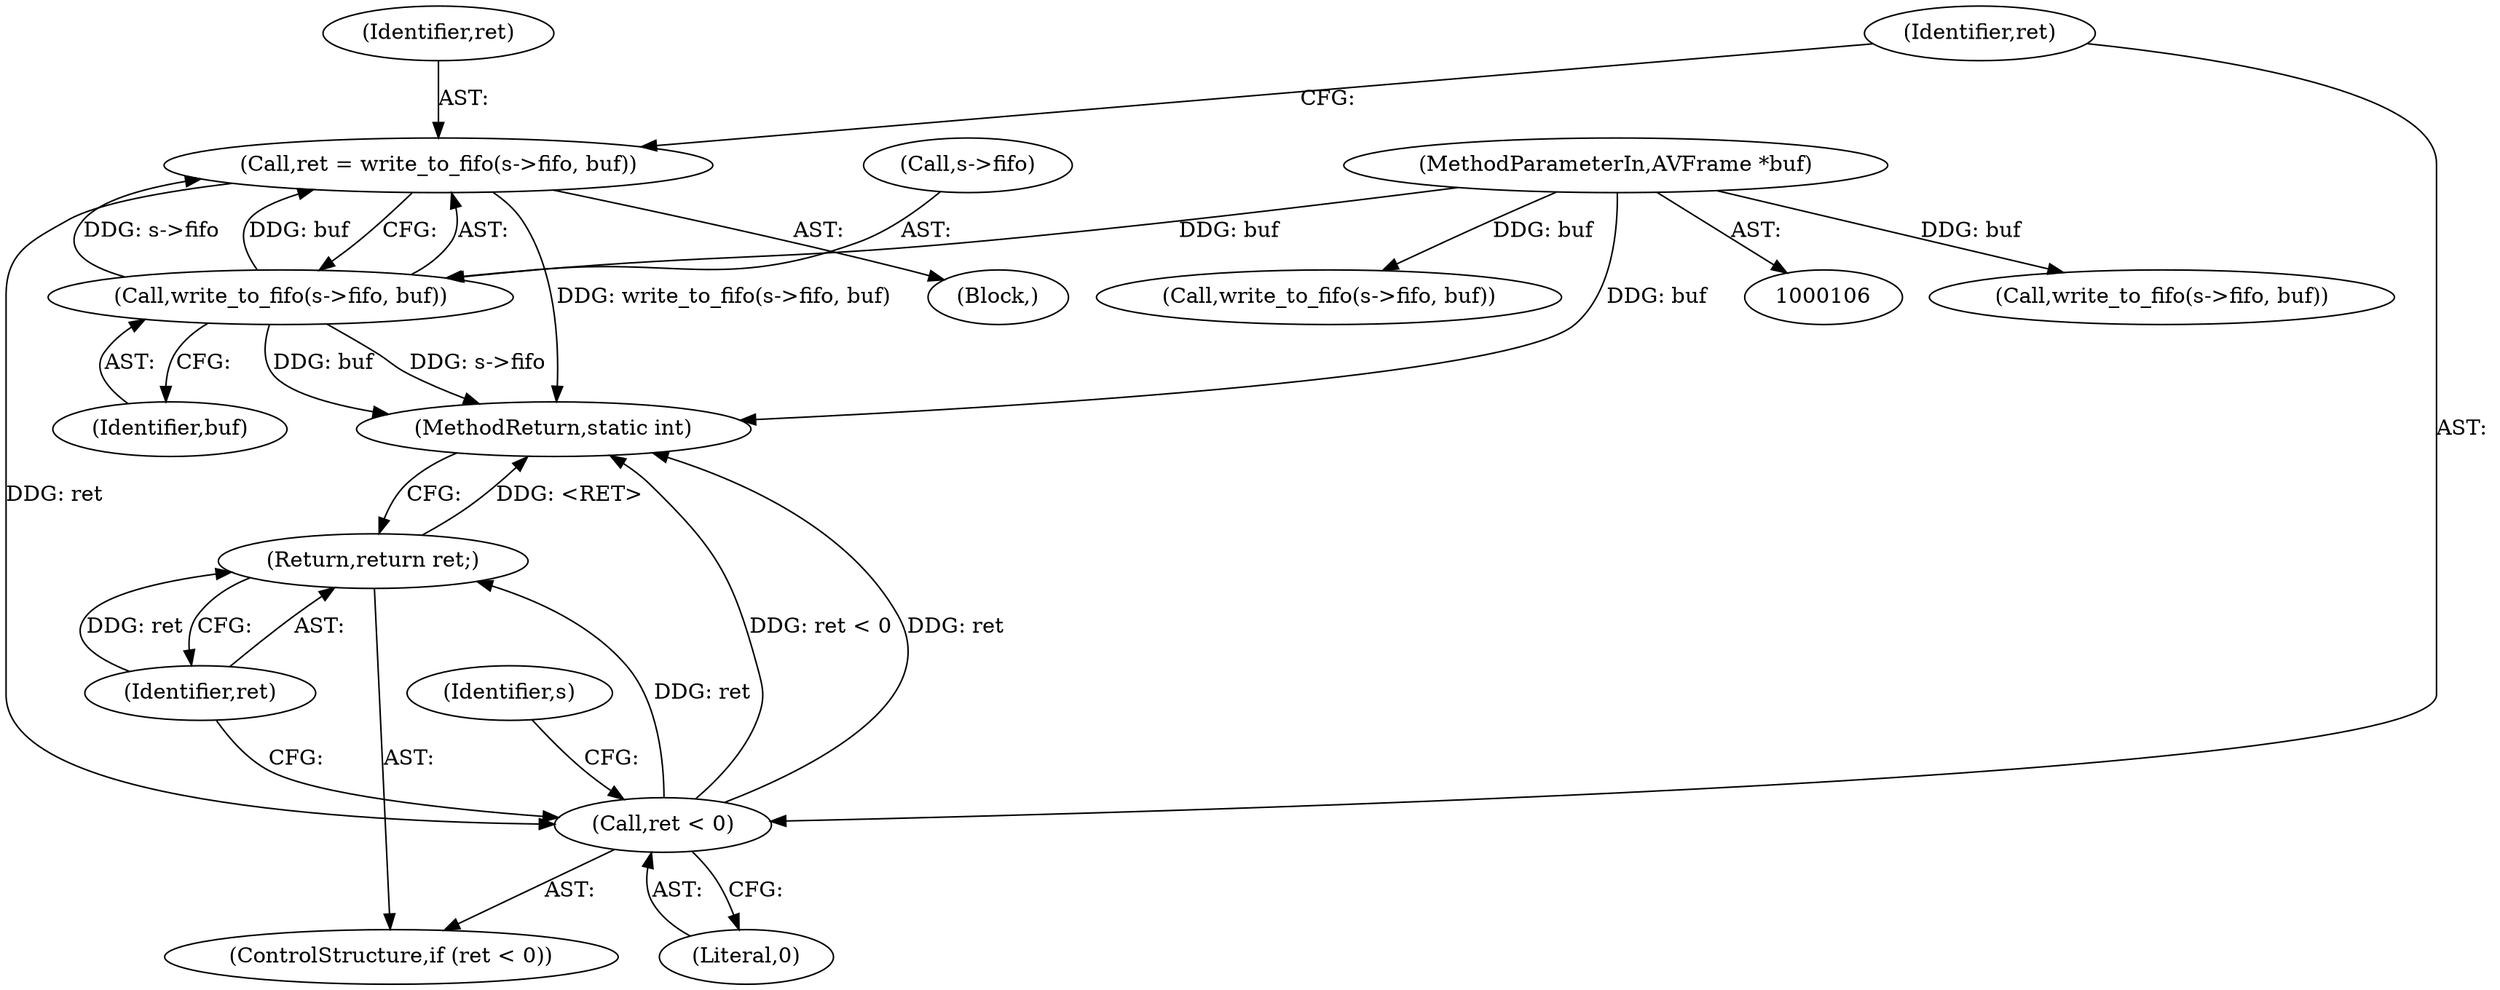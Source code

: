 digraph "0_FFmpeg_cdd5df8189ff1537f7abe8defe971f80602cc2d2@API" {
"1000151" [label="(Call,ret = write_to_fifo(s->fifo, buf))"];
"1000153" [label="(Call,write_to_fifo(s->fifo, buf))"];
"1000108" [label="(MethodParameterIn,AVFrame *buf)"];
"1000159" [label="(Call,ret < 0)"];
"1000162" [label="(Return,return ret;)"];
"1000150" [label="(Block,)"];
"1000161" [label="(Literal,0)"];
"1000152" [label="(Identifier,ret)"];
"1000452" [label="(Call,write_to_fifo(s->fifo, buf))"];
"1000154" [label="(Call,s->fifo)"];
"1000151" [label="(Call,ret = write_to_fifo(s->fifo, buf))"];
"1000108" [label="(MethodParameterIn,AVFrame *buf)"];
"1000160" [label="(Identifier,ret)"];
"1000153" [label="(Call,write_to_fifo(s->fifo, buf))"];
"1000477" [label="(MethodReturn,static int)"];
"1000157" [label="(Identifier,buf)"];
"1000168" [label="(Identifier,s)"];
"1000162" [label="(Return,return ret;)"];
"1000163" [label="(Identifier,ret)"];
"1000158" [label="(ControlStructure,if (ret < 0))"];
"1000159" [label="(Call,ret < 0)"];
"1000262" [label="(Call,write_to_fifo(s->fifo, buf))"];
"1000151" -> "1000150"  [label="AST: "];
"1000151" -> "1000153"  [label="CFG: "];
"1000152" -> "1000151"  [label="AST: "];
"1000153" -> "1000151"  [label="AST: "];
"1000160" -> "1000151"  [label="CFG: "];
"1000151" -> "1000477"  [label="DDG: write_to_fifo(s->fifo, buf)"];
"1000153" -> "1000151"  [label="DDG: s->fifo"];
"1000153" -> "1000151"  [label="DDG: buf"];
"1000151" -> "1000159"  [label="DDG: ret"];
"1000153" -> "1000157"  [label="CFG: "];
"1000154" -> "1000153"  [label="AST: "];
"1000157" -> "1000153"  [label="AST: "];
"1000153" -> "1000477"  [label="DDG: buf"];
"1000153" -> "1000477"  [label="DDG: s->fifo"];
"1000108" -> "1000153"  [label="DDG: buf"];
"1000108" -> "1000106"  [label="AST: "];
"1000108" -> "1000477"  [label="DDG: buf"];
"1000108" -> "1000262"  [label="DDG: buf"];
"1000108" -> "1000452"  [label="DDG: buf"];
"1000159" -> "1000158"  [label="AST: "];
"1000159" -> "1000161"  [label="CFG: "];
"1000160" -> "1000159"  [label="AST: "];
"1000161" -> "1000159"  [label="AST: "];
"1000163" -> "1000159"  [label="CFG: "];
"1000168" -> "1000159"  [label="CFG: "];
"1000159" -> "1000477"  [label="DDG: ret < 0"];
"1000159" -> "1000477"  [label="DDG: ret"];
"1000159" -> "1000162"  [label="DDG: ret"];
"1000162" -> "1000158"  [label="AST: "];
"1000162" -> "1000163"  [label="CFG: "];
"1000163" -> "1000162"  [label="AST: "];
"1000477" -> "1000162"  [label="CFG: "];
"1000162" -> "1000477"  [label="DDG: <RET>"];
"1000163" -> "1000162"  [label="DDG: ret"];
}
